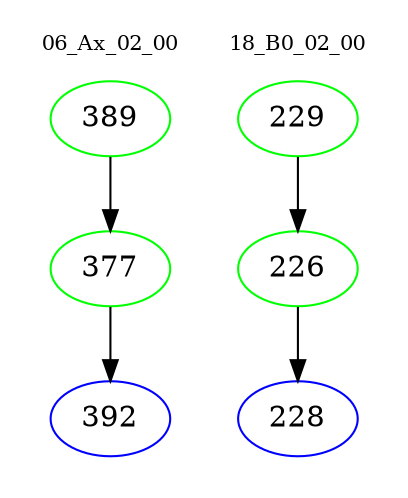 digraph{
subgraph cluster_0 {
color = white
label = "06_Ax_02_00";
fontsize=10;
T0_389 [label="389", color="green"]
T0_389 -> T0_377 [color="black"]
T0_377 [label="377", color="green"]
T0_377 -> T0_392 [color="black"]
T0_392 [label="392", color="blue"]
}
subgraph cluster_1 {
color = white
label = "18_B0_02_00";
fontsize=10;
T1_229 [label="229", color="green"]
T1_229 -> T1_226 [color="black"]
T1_226 [label="226", color="green"]
T1_226 -> T1_228 [color="black"]
T1_228 [label="228", color="blue"]
}
}
